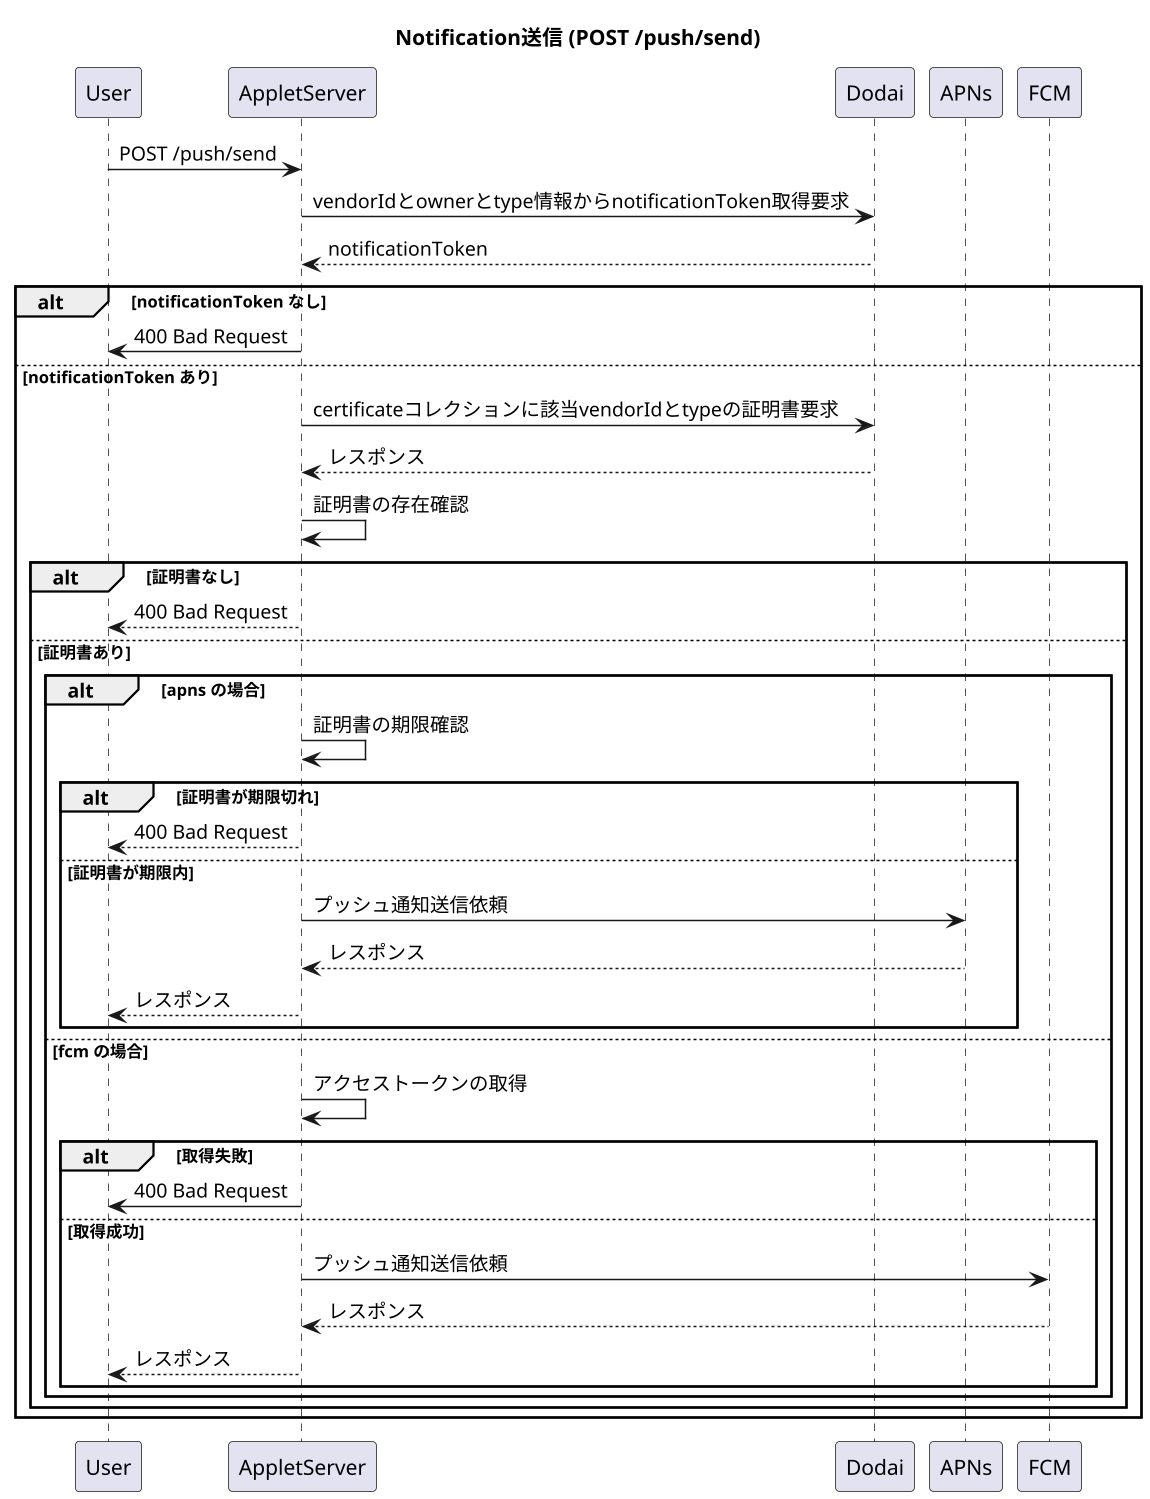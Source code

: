 @startuml send_sequence
scale 1.5
title Notification送信 (POST /push/send)

participant "User" as user
participant "AppletServer" as server
participant "Dodai" as dodai
participant "APNs" as apns
participant "FCM" as fcm

user -> server: POST /push/send
server -> dodai: vendorIdとownerとtype情報からnotificationToken取得要求
dodai --> server: notificationToken
alt notificationToken なし
server -> user: 400 Bad Request
else notificationToken あり
server -> dodai: certificateコレクションに該当vendorIdとtypeの証明書要求
dodai --> server: レスポンス
server -> server: 証明書の存在確認
alt 証明書なし
server --> user: 400 Bad Request
else 証明書あり
alt apns の場合
server -> server: 証明書の期限確認
alt 証明書が期限切れ
server--> user: 400 Bad Request
else 証明書が期限内
server -> apns: プッシュ通知送信依頼
apns --> server: レスポンス
server --> user: レスポンス
end
else fcm の場合
server -> server: アクセストークンの取得
alt 取得失敗
server -> user: 400 Bad Request
else 取得成功
server -> fcm: プッシュ通知送信依頼
fcm --> server: レスポンス
server --> user: レスポンス
end
end
end
end
@enduml
